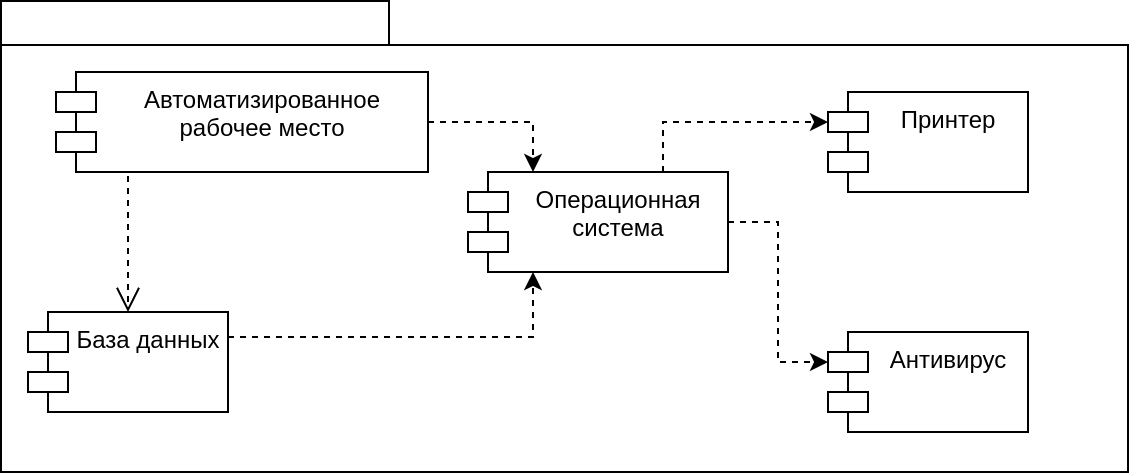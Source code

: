 <mxfile version="24.4.2" type="device">
  <diagram name="Page-1" id="b5b7bab2-c9e2-2cf4-8b2a-24fd1a2a6d21">
    <mxGraphModel dx="735" dy="715" grid="1" gridSize="10" guides="1" tooltips="1" connect="1" arrows="1" fold="1" page="1" pageScale="1" pageWidth="827" pageHeight="1169" background="none" math="0" shadow="0">
      <root>
        <mxCell id="0" />
        <mxCell id="1" parent="0" />
        <mxCell id="6e0c8c40b5770093-72" value="" style="shape=folder;fontStyle=1;spacingTop=10;tabWidth=194;tabHeight=22;tabPosition=left;html=1;rounded=0;shadow=0;comic=0;labelBackgroundColor=none;strokeWidth=1;fillColor=none;fontFamily=Verdana;fontSize=10;align=center;" parent="1" vertex="1">
          <mxGeometry x="326.5" y="114.5" width="563.5" height="235.5" as="geometry" />
        </mxCell>
        <mxCell id="6e0c8c40b5770093-68" style="edgeStyle=elbowEdgeStyle;rounded=0;html=1;dashed=1;labelBackgroundColor=none;startFill=0;endArrow=open;endFill=0;endSize=10;fontFamily=Verdana;fontSize=10;entryX=0.5;entryY=0;entryDx=0;entryDy=0;exitX=0.204;exitY=0.96;exitDx=0;exitDy=0;exitPerimeter=0;" parent="1" source="TBzfCOt2kcvXxynli09k-1" target="TBzfCOt2kcvXxynli09k-3" edge="1">
          <mxGeometry relative="1" as="geometry">
            <mxPoint x="430" y="261.73" as="sourcePoint" />
            <mxPoint x="430.14" y="329.999" as="targetPoint" />
            <Array as="points">
              <mxPoint x="390" y="240" />
            </Array>
          </mxGeometry>
        </mxCell>
        <mxCell id="TBzfCOt2kcvXxynli09k-1" value="Автоматизированное рабочее место" style="shape=module;align=left;spacingLeft=20;align=center;verticalAlign=top;whiteSpace=wrap;html=1;" parent="1" vertex="1">
          <mxGeometry x="354" y="150" width="186" height="50" as="geometry" />
        </mxCell>
        <mxCell id="TBzfCOt2kcvXxynli09k-15" style="edgeStyle=orthogonalEdgeStyle;rounded=0;orthogonalLoop=1;jettySize=auto;html=1;entryX=0;entryY=0;entryDx=0;entryDy=15;dashed=1;exitX=0.75;exitY=0;exitDx=0;exitDy=0;entryPerimeter=0;" parent="1" source="TBzfCOt2kcvXxynli09k-13" target="TBzfCOt2kcvXxynli09k-2" edge="1">
          <mxGeometry relative="1" as="geometry" />
        </mxCell>
        <mxCell id="TBzfCOt2kcvXxynli09k-2" value="Принтер" style="shape=module;align=left;spacingLeft=20;align=center;verticalAlign=top;whiteSpace=wrap;html=1;" parent="1" vertex="1">
          <mxGeometry x="740" y="160" width="100" height="50" as="geometry" />
        </mxCell>
        <mxCell id="TBzfCOt2kcvXxynli09k-3" value="База данных" style="shape=module;align=left;spacingLeft=20;align=center;verticalAlign=top;whiteSpace=wrap;html=1;" parent="1" vertex="1">
          <mxGeometry x="340" y="270" width="100" height="50" as="geometry" />
        </mxCell>
        <mxCell id="TBzfCOt2kcvXxynli09k-17" style="edgeStyle=orthogonalEdgeStyle;rounded=0;orthogonalLoop=1;jettySize=auto;html=1;exitX=1;exitY=0.5;exitDx=0;exitDy=0;dashed=1;entryX=0;entryY=0;entryDx=0;entryDy=15;entryPerimeter=0;" parent="1" source="TBzfCOt2kcvXxynli09k-13" target="TBzfCOt2kcvXxynli09k-4" edge="1">
          <mxGeometry relative="1" as="geometry" />
        </mxCell>
        <mxCell id="TBzfCOt2kcvXxynli09k-4" value="Антивирус" style="shape=module;align=left;spacingLeft=20;align=center;verticalAlign=top;whiteSpace=wrap;html=1;" parent="1" vertex="1">
          <mxGeometry x="740" y="280" width="100" height="50" as="geometry" />
        </mxCell>
        <mxCell id="TBzfCOt2kcvXxynli09k-19" style="edgeStyle=orthogonalEdgeStyle;rounded=0;orthogonalLoop=1;jettySize=auto;html=1;exitX=1;exitY=0.5;exitDx=0;exitDy=0;entryX=0.25;entryY=0;entryDx=0;entryDy=0;dashed=1;" parent="1" source="TBzfCOt2kcvXxynli09k-1" target="TBzfCOt2kcvXxynli09k-13" edge="1">
          <mxGeometry relative="1" as="geometry">
            <mxPoint x="600" y="412.5" as="sourcePoint" />
          </mxGeometry>
        </mxCell>
        <mxCell id="TBzfCOt2kcvXxynli09k-13" value="Операционная система" style="shape=module;align=left;spacingLeft=20;align=center;verticalAlign=top;whiteSpace=wrap;html=1;" parent="1" vertex="1">
          <mxGeometry x="560" y="200" width="130" height="50" as="geometry" />
        </mxCell>
        <mxCell id="TBzfCOt2kcvXxynli09k-16" style="edgeStyle=orthogonalEdgeStyle;rounded=0;orthogonalLoop=1;jettySize=auto;html=1;exitX=1;exitY=0.25;exitDx=0;exitDy=0;entryX=0.25;entryY=1;entryDx=0;entryDy=0;dashed=1;" parent="1" source="TBzfCOt2kcvXxynli09k-3" target="TBzfCOt2kcvXxynli09k-13" edge="1">
          <mxGeometry relative="1" as="geometry" />
        </mxCell>
      </root>
    </mxGraphModel>
  </diagram>
</mxfile>

